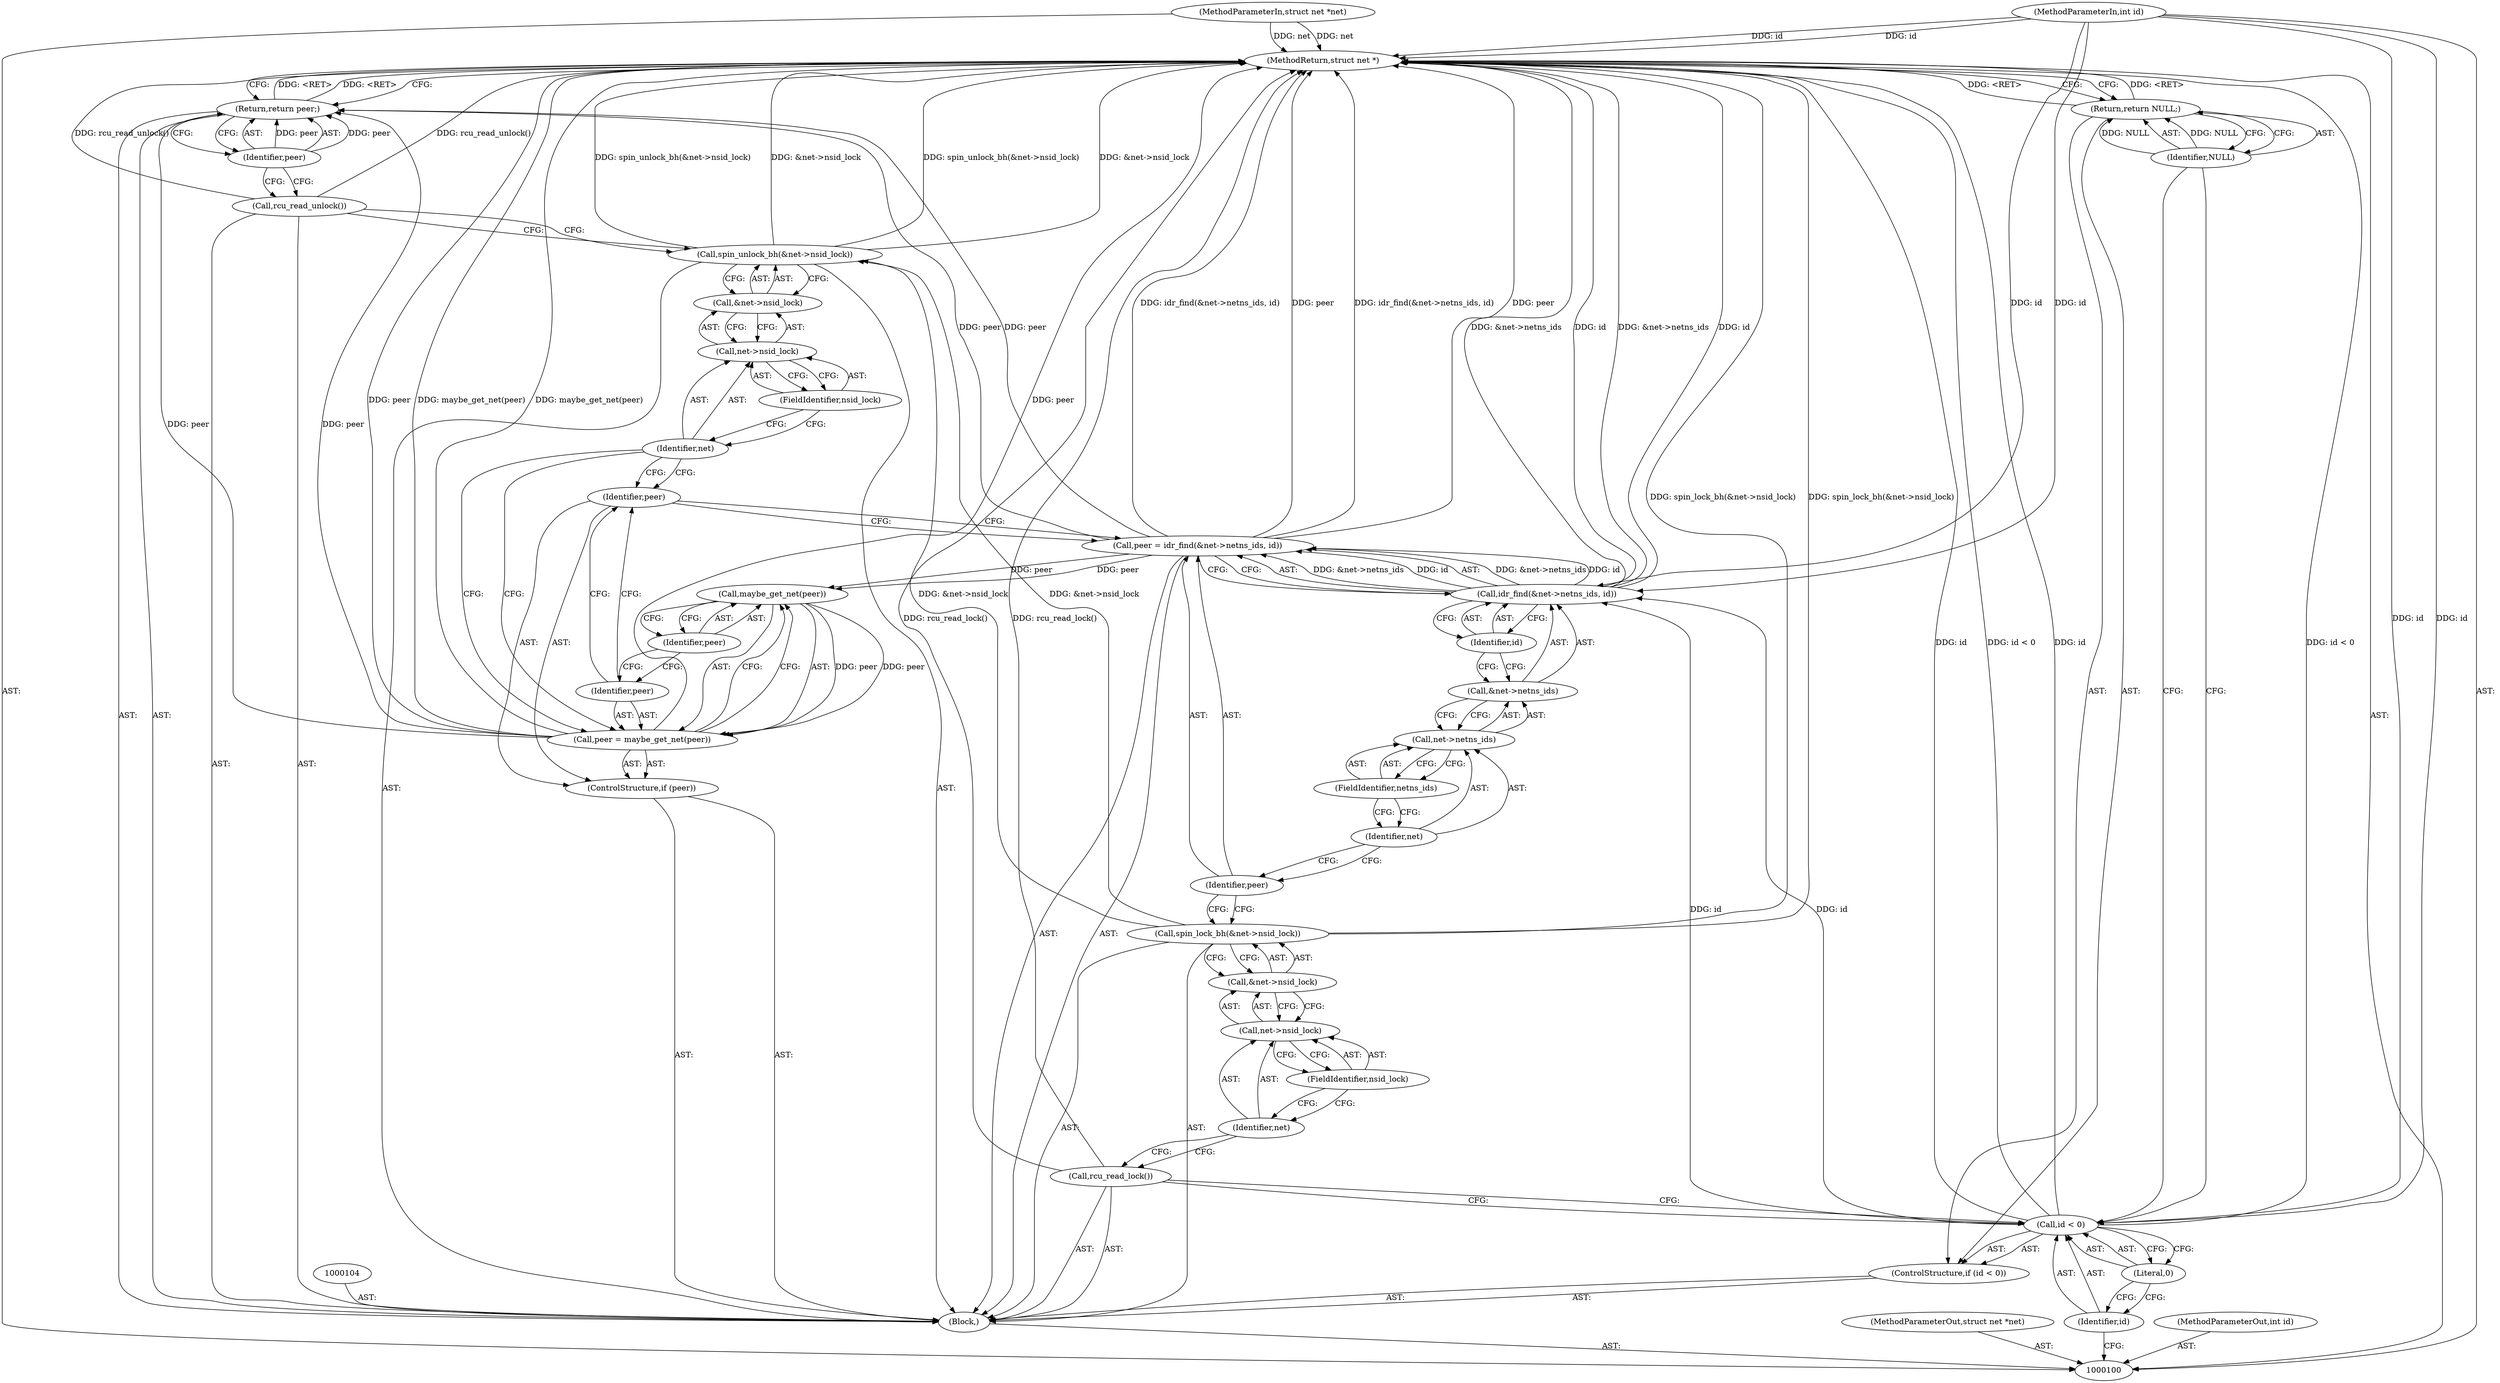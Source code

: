 digraph "0_linux_21b5944350052d2583e82dd59b19a9ba94a007f0" {
"1000139" [label="(MethodReturn,struct net *)"];
"1000101" [label="(MethodParameterIn,struct net *net)"];
"1000187" [label="(MethodParameterOut,struct net *net)"];
"1000102" [label="(MethodParameterIn,int id)"];
"1000188" [label="(MethodParameterOut,int id)"];
"1000120" [label="(Call,&net->netns_ids)"];
"1000121" [label="(Call,net->netns_ids)"];
"1000122" [label="(Identifier,net)"];
"1000117" [label="(Call,peer = idr_find(&net->netns_ids, id))"];
"1000118" [label="(Identifier,peer)"];
"1000123" [label="(FieldIdentifier,netns_ids)"];
"1000124" [label="(Identifier,id)"];
"1000119" [label="(Call,idr_find(&net->netns_ids, id))"];
"1000125" [label="(ControlStructure,if (peer))"];
"1000126" [label="(Identifier,peer)"];
"1000127" [label="(Call,peer = maybe_get_net(peer))"];
"1000128" [label="(Identifier,peer)"];
"1000130" [label="(Identifier,peer)"];
"1000129" [label="(Call,maybe_get_net(peer))"];
"1000132" [label="(Call,&net->nsid_lock)"];
"1000133" [label="(Call,net->nsid_lock)"];
"1000134" [label="(Identifier,net)"];
"1000131" [label="(Call,spin_unlock_bh(&net->nsid_lock))"];
"1000135" [label="(FieldIdentifier,nsid_lock)"];
"1000136" [label="(Call,rcu_read_unlock())"];
"1000137" [label="(Return,return peer;)"];
"1000138" [label="(Identifier,peer)"];
"1000103" [label="(Block,)"];
"1000105" [label="(ControlStructure,if (id < 0))"];
"1000108" [label="(Literal,0)"];
"1000106" [label="(Call,id < 0)"];
"1000107" [label="(Identifier,id)"];
"1000109" [label="(Return,return NULL;)"];
"1000110" [label="(Identifier,NULL)"];
"1000111" [label="(Call,rcu_read_lock())"];
"1000113" [label="(Call,&net->nsid_lock)"];
"1000114" [label="(Call,net->nsid_lock)"];
"1000115" [label="(Identifier,net)"];
"1000112" [label="(Call,spin_lock_bh(&net->nsid_lock))"];
"1000116" [label="(FieldIdentifier,nsid_lock)"];
"1000139" -> "1000100"  [label="AST: "];
"1000139" -> "1000109"  [label="CFG: "];
"1000139" -> "1000137"  [label="CFG: "];
"1000106" -> "1000139"  [label="DDG: id"];
"1000106" -> "1000139"  [label="DDG: id < 0"];
"1000131" -> "1000139"  [label="DDG: &net->nsid_lock"];
"1000131" -> "1000139"  [label="DDG: spin_unlock_bh(&net->nsid_lock)"];
"1000127" -> "1000139"  [label="DDG: maybe_get_net(peer)"];
"1000127" -> "1000139"  [label="DDG: peer"];
"1000117" -> "1000139"  [label="DDG: peer"];
"1000117" -> "1000139"  [label="DDG: idr_find(&net->netns_ids, id)"];
"1000136" -> "1000139"  [label="DDG: rcu_read_unlock()"];
"1000111" -> "1000139"  [label="DDG: rcu_read_lock()"];
"1000102" -> "1000139"  [label="DDG: id"];
"1000112" -> "1000139"  [label="DDG: spin_lock_bh(&net->nsid_lock)"];
"1000101" -> "1000139"  [label="DDG: net"];
"1000119" -> "1000139"  [label="DDG: &net->netns_ids"];
"1000119" -> "1000139"  [label="DDG: id"];
"1000137" -> "1000139"  [label="DDG: <RET>"];
"1000109" -> "1000139"  [label="DDG: <RET>"];
"1000101" -> "1000100"  [label="AST: "];
"1000101" -> "1000139"  [label="DDG: net"];
"1000187" -> "1000100"  [label="AST: "];
"1000102" -> "1000100"  [label="AST: "];
"1000102" -> "1000139"  [label="DDG: id"];
"1000102" -> "1000106"  [label="DDG: id"];
"1000102" -> "1000119"  [label="DDG: id"];
"1000188" -> "1000100"  [label="AST: "];
"1000120" -> "1000119"  [label="AST: "];
"1000120" -> "1000121"  [label="CFG: "];
"1000121" -> "1000120"  [label="AST: "];
"1000124" -> "1000120"  [label="CFG: "];
"1000121" -> "1000120"  [label="AST: "];
"1000121" -> "1000123"  [label="CFG: "];
"1000122" -> "1000121"  [label="AST: "];
"1000123" -> "1000121"  [label="AST: "];
"1000120" -> "1000121"  [label="CFG: "];
"1000122" -> "1000121"  [label="AST: "];
"1000122" -> "1000118"  [label="CFG: "];
"1000123" -> "1000122"  [label="CFG: "];
"1000117" -> "1000103"  [label="AST: "];
"1000117" -> "1000119"  [label="CFG: "];
"1000118" -> "1000117"  [label="AST: "];
"1000119" -> "1000117"  [label="AST: "];
"1000126" -> "1000117"  [label="CFG: "];
"1000117" -> "1000139"  [label="DDG: peer"];
"1000117" -> "1000139"  [label="DDG: idr_find(&net->netns_ids, id)"];
"1000119" -> "1000117"  [label="DDG: &net->netns_ids"];
"1000119" -> "1000117"  [label="DDG: id"];
"1000117" -> "1000129"  [label="DDG: peer"];
"1000117" -> "1000137"  [label="DDG: peer"];
"1000118" -> "1000117"  [label="AST: "];
"1000118" -> "1000112"  [label="CFG: "];
"1000122" -> "1000118"  [label="CFG: "];
"1000123" -> "1000121"  [label="AST: "];
"1000123" -> "1000122"  [label="CFG: "];
"1000121" -> "1000123"  [label="CFG: "];
"1000124" -> "1000119"  [label="AST: "];
"1000124" -> "1000120"  [label="CFG: "];
"1000119" -> "1000124"  [label="CFG: "];
"1000119" -> "1000117"  [label="AST: "];
"1000119" -> "1000124"  [label="CFG: "];
"1000120" -> "1000119"  [label="AST: "];
"1000124" -> "1000119"  [label="AST: "];
"1000117" -> "1000119"  [label="CFG: "];
"1000119" -> "1000139"  [label="DDG: &net->netns_ids"];
"1000119" -> "1000139"  [label="DDG: id"];
"1000119" -> "1000117"  [label="DDG: &net->netns_ids"];
"1000119" -> "1000117"  [label="DDG: id"];
"1000106" -> "1000119"  [label="DDG: id"];
"1000102" -> "1000119"  [label="DDG: id"];
"1000125" -> "1000103"  [label="AST: "];
"1000126" -> "1000125"  [label="AST: "];
"1000127" -> "1000125"  [label="AST: "];
"1000126" -> "1000125"  [label="AST: "];
"1000126" -> "1000117"  [label="CFG: "];
"1000128" -> "1000126"  [label="CFG: "];
"1000134" -> "1000126"  [label="CFG: "];
"1000127" -> "1000125"  [label="AST: "];
"1000127" -> "1000129"  [label="CFG: "];
"1000128" -> "1000127"  [label="AST: "];
"1000129" -> "1000127"  [label="AST: "];
"1000134" -> "1000127"  [label="CFG: "];
"1000127" -> "1000139"  [label="DDG: maybe_get_net(peer)"];
"1000127" -> "1000139"  [label="DDG: peer"];
"1000129" -> "1000127"  [label="DDG: peer"];
"1000127" -> "1000137"  [label="DDG: peer"];
"1000128" -> "1000127"  [label="AST: "];
"1000128" -> "1000126"  [label="CFG: "];
"1000130" -> "1000128"  [label="CFG: "];
"1000130" -> "1000129"  [label="AST: "];
"1000130" -> "1000128"  [label="CFG: "];
"1000129" -> "1000130"  [label="CFG: "];
"1000129" -> "1000127"  [label="AST: "];
"1000129" -> "1000130"  [label="CFG: "];
"1000130" -> "1000129"  [label="AST: "];
"1000127" -> "1000129"  [label="CFG: "];
"1000129" -> "1000127"  [label="DDG: peer"];
"1000117" -> "1000129"  [label="DDG: peer"];
"1000132" -> "1000131"  [label="AST: "];
"1000132" -> "1000133"  [label="CFG: "];
"1000133" -> "1000132"  [label="AST: "];
"1000131" -> "1000132"  [label="CFG: "];
"1000133" -> "1000132"  [label="AST: "];
"1000133" -> "1000135"  [label="CFG: "];
"1000134" -> "1000133"  [label="AST: "];
"1000135" -> "1000133"  [label="AST: "];
"1000132" -> "1000133"  [label="CFG: "];
"1000134" -> "1000133"  [label="AST: "];
"1000134" -> "1000127"  [label="CFG: "];
"1000134" -> "1000126"  [label="CFG: "];
"1000135" -> "1000134"  [label="CFG: "];
"1000131" -> "1000103"  [label="AST: "];
"1000131" -> "1000132"  [label="CFG: "];
"1000132" -> "1000131"  [label="AST: "];
"1000136" -> "1000131"  [label="CFG: "];
"1000131" -> "1000139"  [label="DDG: &net->nsid_lock"];
"1000131" -> "1000139"  [label="DDG: spin_unlock_bh(&net->nsid_lock)"];
"1000112" -> "1000131"  [label="DDG: &net->nsid_lock"];
"1000135" -> "1000133"  [label="AST: "];
"1000135" -> "1000134"  [label="CFG: "];
"1000133" -> "1000135"  [label="CFG: "];
"1000136" -> "1000103"  [label="AST: "];
"1000136" -> "1000131"  [label="CFG: "];
"1000138" -> "1000136"  [label="CFG: "];
"1000136" -> "1000139"  [label="DDG: rcu_read_unlock()"];
"1000137" -> "1000103"  [label="AST: "];
"1000137" -> "1000138"  [label="CFG: "];
"1000138" -> "1000137"  [label="AST: "];
"1000139" -> "1000137"  [label="CFG: "];
"1000137" -> "1000139"  [label="DDG: <RET>"];
"1000138" -> "1000137"  [label="DDG: peer"];
"1000117" -> "1000137"  [label="DDG: peer"];
"1000127" -> "1000137"  [label="DDG: peer"];
"1000138" -> "1000137"  [label="AST: "];
"1000138" -> "1000136"  [label="CFG: "];
"1000137" -> "1000138"  [label="CFG: "];
"1000138" -> "1000137"  [label="DDG: peer"];
"1000103" -> "1000100"  [label="AST: "];
"1000104" -> "1000103"  [label="AST: "];
"1000105" -> "1000103"  [label="AST: "];
"1000111" -> "1000103"  [label="AST: "];
"1000112" -> "1000103"  [label="AST: "];
"1000117" -> "1000103"  [label="AST: "];
"1000125" -> "1000103"  [label="AST: "];
"1000131" -> "1000103"  [label="AST: "];
"1000136" -> "1000103"  [label="AST: "];
"1000137" -> "1000103"  [label="AST: "];
"1000105" -> "1000103"  [label="AST: "];
"1000106" -> "1000105"  [label="AST: "];
"1000109" -> "1000105"  [label="AST: "];
"1000108" -> "1000106"  [label="AST: "];
"1000108" -> "1000107"  [label="CFG: "];
"1000106" -> "1000108"  [label="CFG: "];
"1000106" -> "1000105"  [label="AST: "];
"1000106" -> "1000108"  [label="CFG: "];
"1000107" -> "1000106"  [label="AST: "];
"1000108" -> "1000106"  [label="AST: "];
"1000110" -> "1000106"  [label="CFG: "];
"1000111" -> "1000106"  [label="CFG: "];
"1000106" -> "1000139"  [label="DDG: id"];
"1000106" -> "1000139"  [label="DDG: id < 0"];
"1000102" -> "1000106"  [label="DDG: id"];
"1000106" -> "1000119"  [label="DDG: id"];
"1000107" -> "1000106"  [label="AST: "];
"1000107" -> "1000100"  [label="CFG: "];
"1000108" -> "1000107"  [label="CFG: "];
"1000109" -> "1000105"  [label="AST: "];
"1000109" -> "1000110"  [label="CFG: "];
"1000110" -> "1000109"  [label="AST: "];
"1000139" -> "1000109"  [label="CFG: "];
"1000109" -> "1000139"  [label="DDG: <RET>"];
"1000110" -> "1000109"  [label="DDG: NULL"];
"1000110" -> "1000109"  [label="AST: "];
"1000110" -> "1000106"  [label="CFG: "];
"1000109" -> "1000110"  [label="CFG: "];
"1000110" -> "1000109"  [label="DDG: NULL"];
"1000111" -> "1000103"  [label="AST: "];
"1000111" -> "1000106"  [label="CFG: "];
"1000115" -> "1000111"  [label="CFG: "];
"1000111" -> "1000139"  [label="DDG: rcu_read_lock()"];
"1000113" -> "1000112"  [label="AST: "];
"1000113" -> "1000114"  [label="CFG: "];
"1000114" -> "1000113"  [label="AST: "];
"1000112" -> "1000113"  [label="CFG: "];
"1000114" -> "1000113"  [label="AST: "];
"1000114" -> "1000116"  [label="CFG: "];
"1000115" -> "1000114"  [label="AST: "];
"1000116" -> "1000114"  [label="AST: "];
"1000113" -> "1000114"  [label="CFG: "];
"1000115" -> "1000114"  [label="AST: "];
"1000115" -> "1000111"  [label="CFG: "];
"1000116" -> "1000115"  [label="CFG: "];
"1000112" -> "1000103"  [label="AST: "];
"1000112" -> "1000113"  [label="CFG: "];
"1000113" -> "1000112"  [label="AST: "];
"1000118" -> "1000112"  [label="CFG: "];
"1000112" -> "1000139"  [label="DDG: spin_lock_bh(&net->nsid_lock)"];
"1000112" -> "1000131"  [label="DDG: &net->nsid_lock"];
"1000116" -> "1000114"  [label="AST: "];
"1000116" -> "1000115"  [label="CFG: "];
"1000114" -> "1000116"  [label="CFG: "];
}
